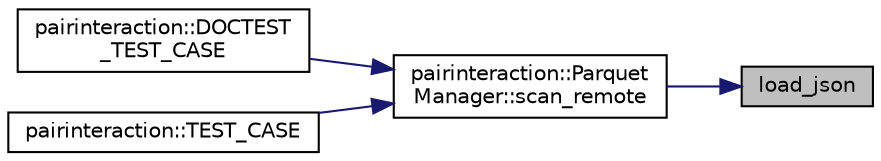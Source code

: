 digraph "load_json"
{
 // INTERACTIVE_SVG=YES
 // LATEX_PDF_SIZE
  bgcolor="transparent";
  edge [fontname="Helvetica",fontsize="10",labelfontname="Helvetica",labelfontsize="10"];
  node [fontname="Helvetica",fontsize="10",shape=record];
  rankdir="RL";
  Node1 [label="load_json",height=0.2,width=0.4,color="black", fillcolor="grey75", style="filled", fontcolor="black",tooltip=" "];
  Node1 -> Node2 [dir="back",color="midnightblue",fontsize="10",style="solid",fontname="Helvetica"];
  Node2 [label="pairinteraction::Parquet\lManager::scan_remote",height=0.2,width=0.4,color="black",URL="$classpairinteraction_1_1ParquetManager.html#a27fd2a005424e8f3653a2ff8fdab7154",tooltip=" "];
  Node2 -> Node3 [dir="back",color="midnightblue",fontsize="10",style="solid",fontname="Helvetica"];
  Node3 [label="pairinteraction::DOCTEST\l_TEST_CASE",height=0.2,width=0.4,color="black",URL="$namespacepairinteraction.html#a373ebaff2549501c49fd941af97a6fff",tooltip=" "];
  Node2 -> Node4 [dir="back",color="midnightblue",fontsize="10",style="solid",fontname="Helvetica"];
  Node4 [label="pairinteraction::TEST_CASE",height=0.2,width=0.4,color="black",URL="$namespacepairinteraction.html#a642feaf522aa6beb7cc701c4c74d5c77",tooltip=" "];
}
